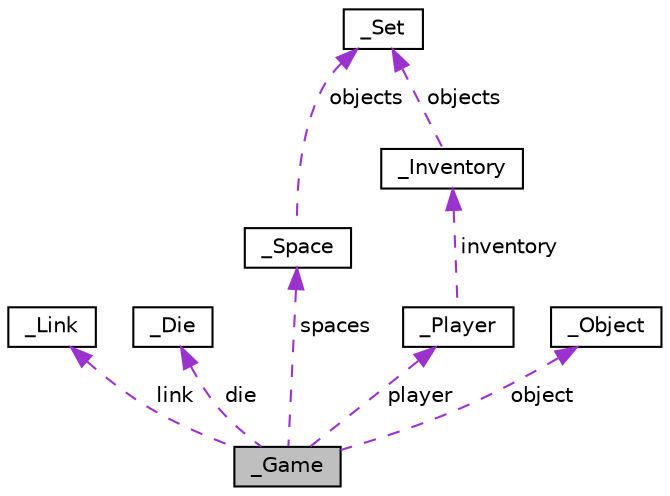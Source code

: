 digraph "_Game"
{
  edge [fontname="Helvetica",fontsize="10",labelfontname="Helvetica",labelfontsize="10"];
  node [fontname="Helvetica",fontsize="10",shape=record];
  Node1 [label="_Game",height=0.2,width=0.4,color="black", fillcolor="grey75", style="filled", fontcolor="black"];
  Node2 -> Node1 [dir="back",color="darkorchid3",fontsize="10",style="dashed",label=" link" ,fontname="Helvetica"];
  Node2 [label="_Link",height=0.2,width=0.4,color="black", fillcolor="white", style="filled",URL="$struct__Link.html"];
  Node3 -> Node1 [dir="back",color="darkorchid3",fontsize="10",style="dashed",label=" die" ,fontname="Helvetica"];
  Node3 [label="_Die",height=0.2,width=0.4,color="black", fillcolor="white", style="filled",URL="$struct__Die.html"];
  Node4 -> Node1 [dir="back",color="darkorchid3",fontsize="10",style="dashed",label=" spaces" ,fontname="Helvetica"];
  Node4 [label="_Space",height=0.2,width=0.4,color="black", fillcolor="white", style="filled",URL="$struct__Space.html"];
  Node5 -> Node4 [dir="back",color="darkorchid3",fontsize="10",style="dashed",label=" objects" ,fontname="Helvetica"];
  Node5 [label="_Set",height=0.2,width=0.4,color="black", fillcolor="white", style="filled",URL="$struct__Set.html"];
  Node6 -> Node1 [dir="back",color="darkorchid3",fontsize="10",style="dashed",label=" object" ,fontname="Helvetica"];
  Node6 [label="_Object",height=0.2,width=0.4,color="black", fillcolor="white", style="filled",URL="$struct__Object.html"];
  Node7 -> Node1 [dir="back",color="darkorchid3",fontsize="10",style="dashed",label=" player" ,fontname="Helvetica"];
  Node7 [label="_Player",height=0.2,width=0.4,color="black", fillcolor="white", style="filled",URL="$struct__Player.html"];
  Node8 -> Node7 [dir="back",color="darkorchid3",fontsize="10",style="dashed",label=" inventory" ,fontname="Helvetica"];
  Node8 [label="_Inventory",height=0.2,width=0.4,color="black", fillcolor="white", style="filled",URL="$struct__Inventory.html"];
  Node5 -> Node8 [dir="back",color="darkorchid3",fontsize="10",style="dashed",label=" objects" ,fontname="Helvetica"];
}
